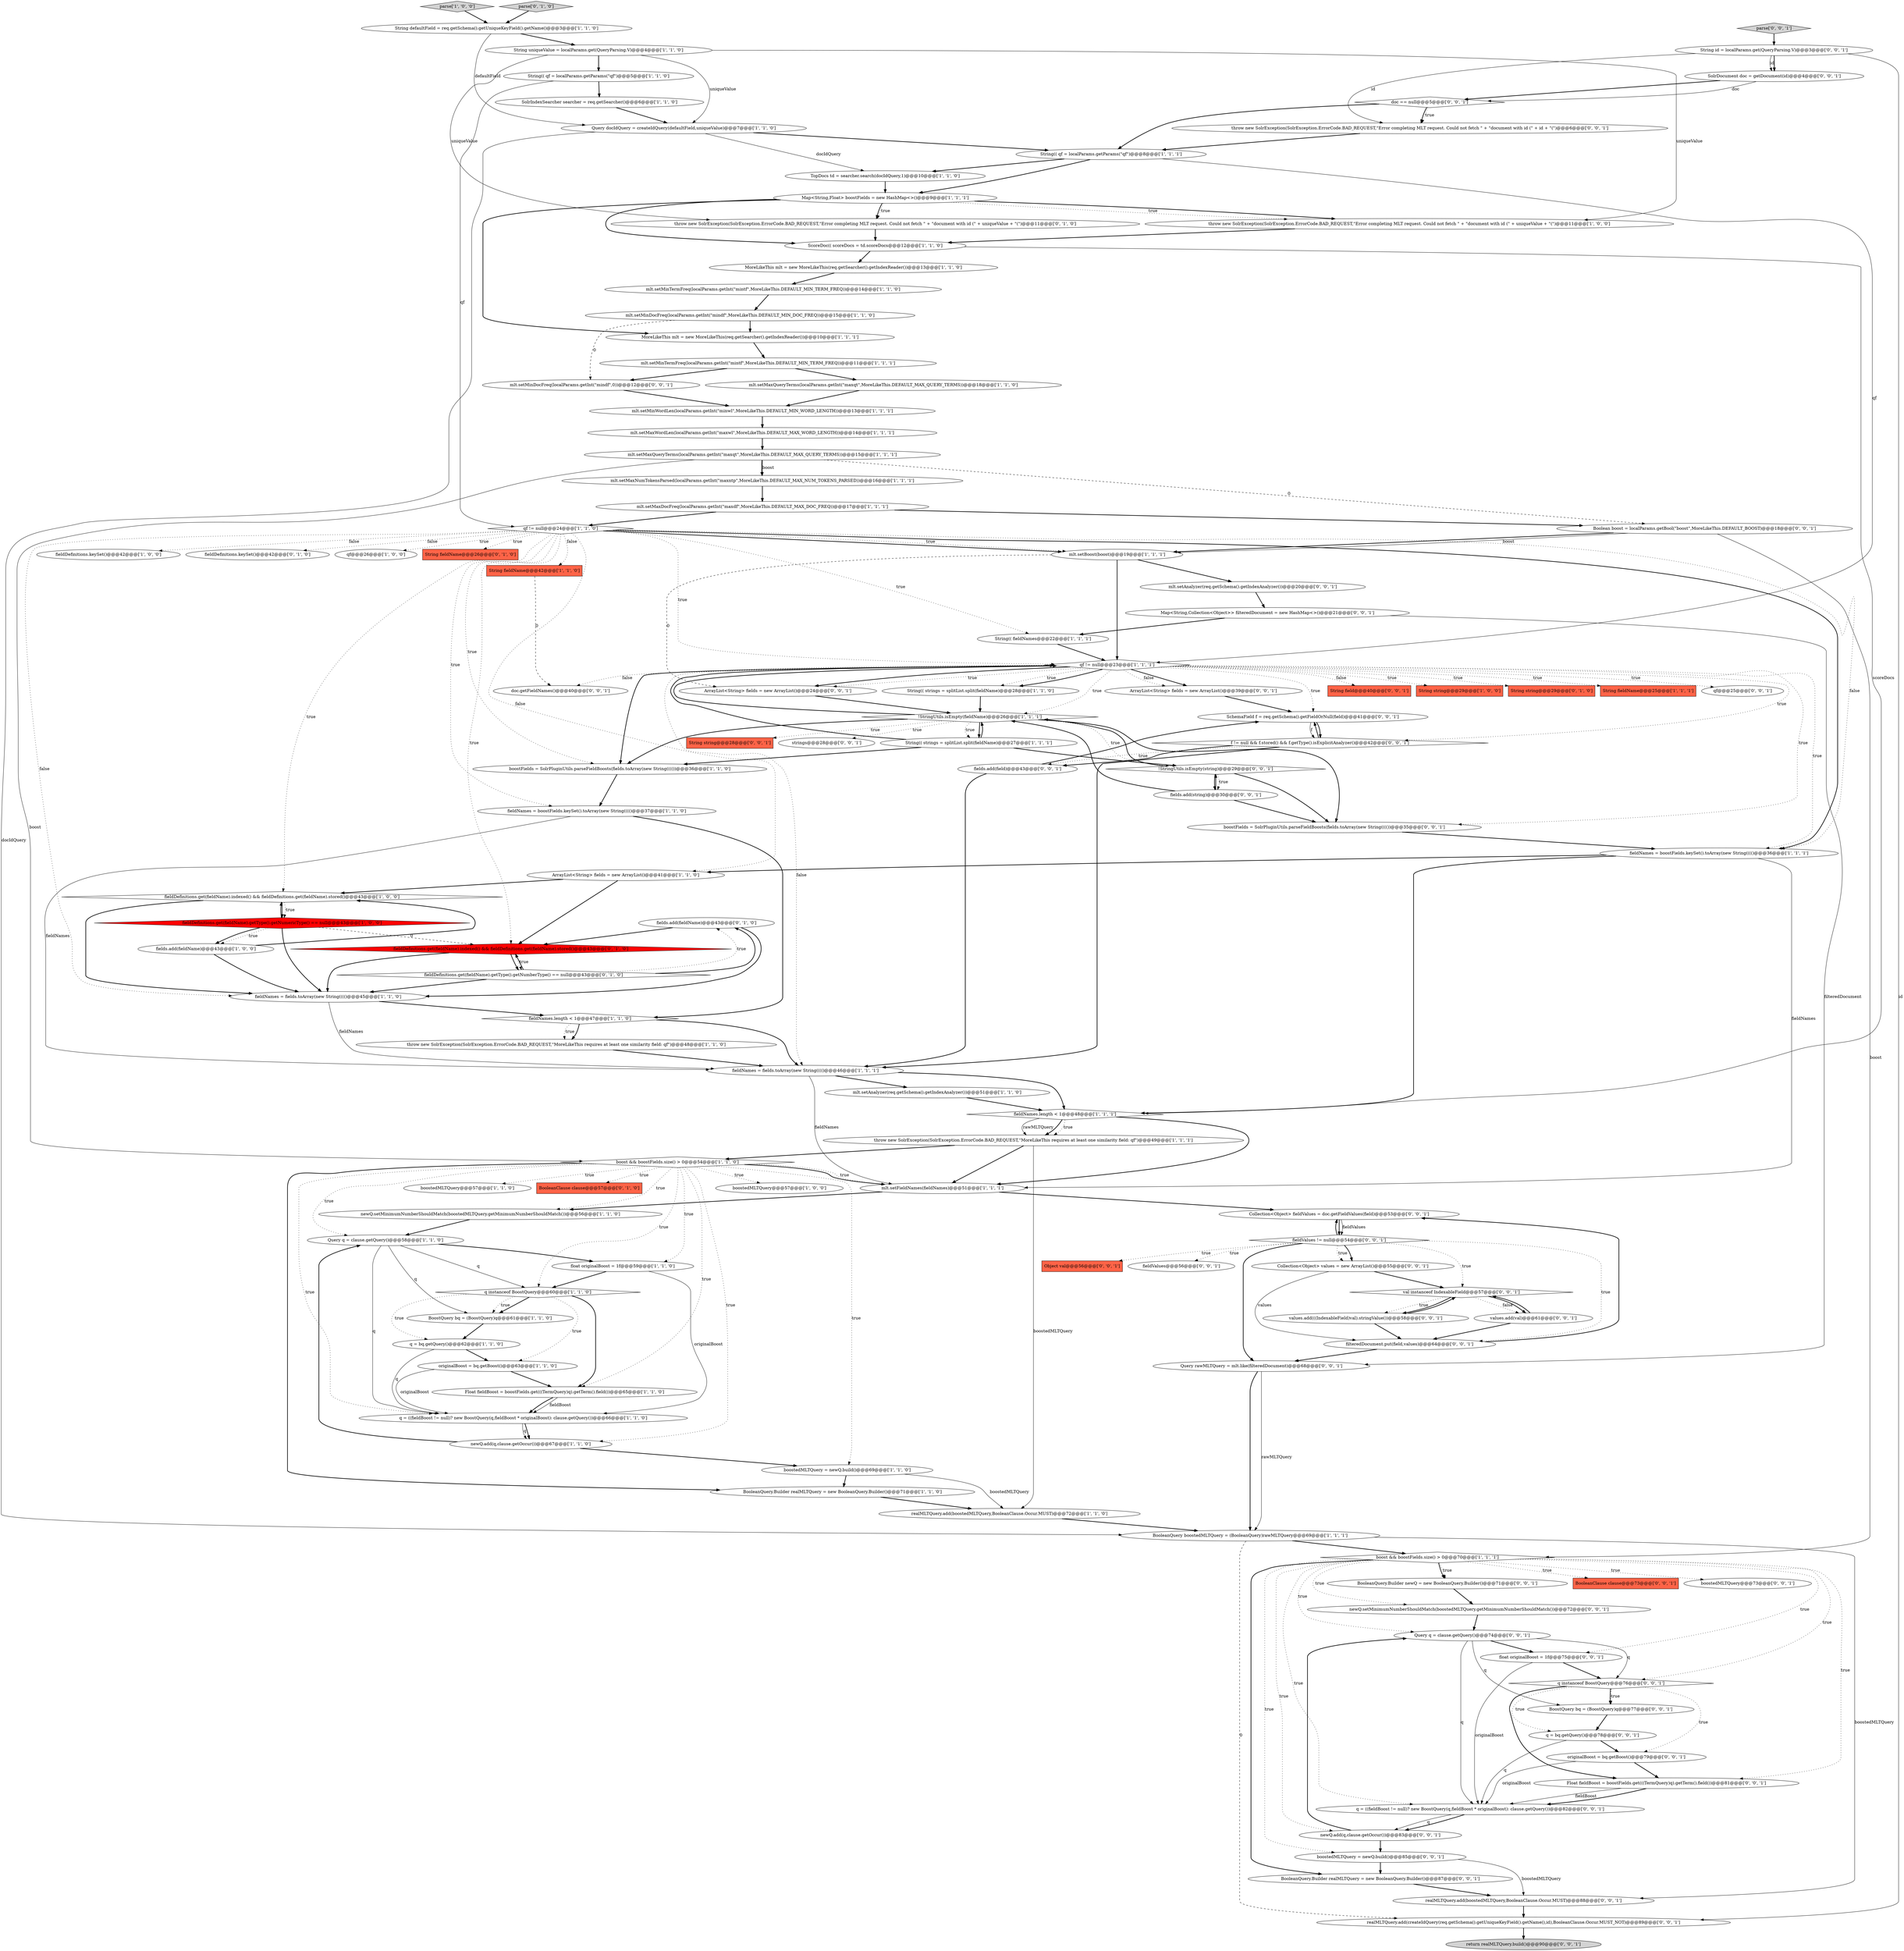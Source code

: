digraph {
68 [style = filled, label = "fields.add(fieldName)@@@43@@@['0', '1', '0']", fillcolor = white, shape = ellipse image = "AAA0AAABBB2BBB"];
94 [style = filled, label = "BooleanQuery.Builder realMLTQuery = new BooleanQuery.Builder()@@@87@@@['0', '0', '1']", fillcolor = white, shape = ellipse image = "AAA0AAABBB3BBB"];
63 [style = filled, label = "mlt.setAnalyzer(req.getSchema().getIndexAnalyzer())@@@51@@@['1', '1', '0']", fillcolor = white, shape = ellipse image = "AAA0AAABBB1BBB"];
39 [style = filled, label = "qf != null@@@23@@@['1', '1', '1']", fillcolor = white, shape = diamond image = "AAA0AAABBB1BBB"];
42 [style = filled, label = "Query q = clause.getQuery()@@@58@@@['1', '1', '0']", fillcolor = white, shape = ellipse image = "AAA0AAABBB1BBB"];
4 [style = filled, label = "fieldNames = fields.toArray(new String(((()@@@46@@@['1', '1', '1']", fillcolor = white, shape = ellipse image = "AAA0AAABBB1BBB"];
37 [style = filled, label = "mlt.setMaxNumTokensParsed(localParams.getInt(\"maxntp\",MoreLikeThis.DEFAULT_MAX_NUM_TOKENS_PARSED))@@@16@@@['1', '1', '1']", fillcolor = white, shape = ellipse image = "AAA0AAABBB1BBB"];
103 [style = filled, label = "doc.getFieldNames()@@@40@@@['0', '0', '1']", fillcolor = white, shape = ellipse image = "AAA0AAABBB3BBB"];
43 [style = filled, label = "String(( qf = localParams.getParams(\"qf\")@@@8@@@['1', '1', '1']", fillcolor = white, shape = ellipse image = "AAA0AAABBB1BBB"];
49 [style = filled, label = "boost && boostFields.size() > 0@@@54@@@['1', '1', '0']", fillcolor = white, shape = diamond image = "AAA0AAABBB1BBB"];
77 [style = filled, label = "Map<String,Collection<Object>> filteredDocument = new HashMap<>()@@@21@@@['0', '0', '1']", fillcolor = white, shape = ellipse image = "AAA0AAABBB3BBB"];
3 [style = filled, label = "mlt.setMaxWordLen(localParams.getInt(\"maxwl\",MoreLikeThis.DEFAULT_MAX_WORD_LENGTH))@@@14@@@['1', '1', '1']", fillcolor = white, shape = ellipse image = "AAA0AAABBB1BBB"];
26 [style = filled, label = "MoreLikeThis mlt = new MoreLikeThis(req.getSearcher().getIndexReader())@@@10@@@['1', '1', '1']", fillcolor = white, shape = ellipse image = "AAA0AAABBB1BBB"];
100 [style = filled, label = "parse['0', '0', '1']", fillcolor = lightgray, shape = diamond image = "AAA0AAABBB3BBB"];
46 [style = filled, label = "q instanceof BoostQuery@@@60@@@['1', '1', '0']", fillcolor = white, shape = diamond image = "AAA0AAABBB1BBB"];
107 [style = filled, label = "BooleanClause clause@@@73@@@['0', '0', '1']", fillcolor = tomato, shape = box image = "AAA0AAABBB3BBB"];
23 [style = filled, label = "parse['1', '0', '0']", fillcolor = lightgray, shape = diamond image = "AAA0AAABBB1BBB"];
47 [style = filled, label = "mlt.setMinTermFreq(localParams.getInt(\"mintf\",MoreLikeThis.DEFAULT_MIN_TERM_FREQ))@@@14@@@['1', '1', '0']", fillcolor = white, shape = ellipse image = "AAA0AAABBB1BBB"];
21 [style = filled, label = "qf != null@@@24@@@['1', '1', '0']", fillcolor = white, shape = diamond image = "AAA0AAABBB1BBB"];
84 [style = filled, label = "String field@@@40@@@['0', '0', '1']", fillcolor = tomato, shape = box image = "AAA0AAABBB3BBB"];
66 [style = filled, label = "fieldNames = fields.toArray(new String(((()@@@45@@@['1', '1', '0']", fillcolor = white, shape = ellipse image = "AAA0AAABBB1BBB"];
108 [style = filled, label = "realMLTQuery.add(createIdQuery(req.getSchema().getUniqueKeyField().getName(),id),BooleanClause.Occur.MUST_NOT)@@@89@@@['0', '0', '1']", fillcolor = white, shape = ellipse image = "AAA0AAABBB3BBB"];
34 [style = filled, label = "throw new SolrException(SolrException.ErrorCode.BAD_REQUEST,\"MoreLikeThis requires at least one similarity field: qf\")@@@48@@@['1', '1', '0']", fillcolor = white, shape = ellipse image = "AAA0AAABBB1BBB"];
38 [style = filled, label = "fieldNames = boostFields.keySet().toArray(new String(((()@@@36@@@['1', '1', '1']", fillcolor = white, shape = ellipse image = "AAA0AAABBB1BBB"];
83 [style = filled, label = "newQ.setMinimumNumberShouldMatch(boostedMLTQuery.getMinimumNumberShouldMatch())@@@72@@@['0', '0', '1']", fillcolor = white, shape = ellipse image = "AAA0AAABBB3BBB"];
85 [style = filled, label = "q = ((fieldBoost != null)? new BoostQuery(q,fieldBoost * originalBoost): clause.getQuery())@@@82@@@['0', '0', '1']", fillcolor = white, shape = ellipse image = "AAA0AAABBB3BBB"];
52 [style = filled, label = "newQ.setMinimumNumberShouldMatch(boostedMLTQuery.getMinimumNumberShouldMatch())@@@56@@@['1', '1', '0']", fillcolor = white, shape = ellipse image = "AAA0AAABBB1BBB"];
0 [style = filled, label = "fieldDefinitions.keySet()@@@42@@@['1', '0', '0']", fillcolor = white, shape = ellipse image = "AAA0AAABBB1BBB"];
123 [style = filled, label = "Collection<Object> values = new ArrayList()@@@55@@@['0', '0', '1']", fillcolor = white, shape = ellipse image = "AAA0AAABBB3BBB"];
50 [style = filled, label = "fieldNames = boostFields.keySet().toArray(new String(((()@@@37@@@['1', '1', '0']", fillcolor = white, shape = ellipse image = "AAA0AAABBB1BBB"];
109 [style = filled, label = "val instanceof IndexableField@@@57@@@['0', '0', '1']", fillcolor = white, shape = diamond image = "AAA0AAABBB3BBB"];
1 [style = filled, label = "fieldNames.length < 1@@@48@@@['1', '1', '1']", fillcolor = white, shape = diamond image = "AAA0AAABBB1BBB"];
72 [style = filled, label = "fieldDefinitions.keySet()@@@42@@@['0', '1', '0']", fillcolor = white, shape = ellipse image = "AAA0AAABBB2BBB"];
27 [style = filled, label = "String string@@@29@@@['1', '0', '0']", fillcolor = tomato, shape = box image = "AAA0AAABBB1BBB"];
60 [style = filled, label = "String(( fieldNames@@@22@@@['1', '1', '1']", fillcolor = white, shape = ellipse image = "AAA0AAABBB1BBB"];
89 [style = filled, label = "fieldValues@@@56@@@['0', '0', '1']", fillcolor = white, shape = ellipse image = "AAA0AAABBB3BBB"];
124 [style = filled, label = "SolrDocument doc = getDocument(id)@@@4@@@['0', '0', '1']", fillcolor = white, shape = ellipse image = "AAA0AAABBB3BBB"];
9 [style = filled, label = "mlt.setMaxQueryTerms(localParams.getInt(\"maxqt\",MoreLikeThis.DEFAULT_MAX_QUERY_TERMS))@@@18@@@['1', '1', '0']", fillcolor = white, shape = ellipse image = "AAA0AAABBB1BBB"];
18 [style = filled, label = "String defaultField = req.getSchema().getUniqueKeyField().getName()@@@3@@@['1', '1', '0']", fillcolor = white, shape = ellipse image = "AAA0AAABBB1BBB"];
74 [style = filled, label = "fieldDefinitions.get(fieldName).getType().getNumberType() == null@@@43@@@['0', '1', '0']", fillcolor = white, shape = diamond image = "AAA0AAABBB2BBB"];
86 [style = filled, label = "String id = localParams.get(QueryParsing.V)@@@3@@@['0', '0', '1']", fillcolor = white, shape = ellipse image = "AAA0AAABBB3BBB"];
116 [style = filled, label = "values.add(val)@@@61@@@['0', '0', '1']", fillcolor = white, shape = ellipse image = "AAA0AAABBB3BBB"];
121 [style = filled, label = "ArrayList<String> fields = new ArrayList()@@@39@@@['0', '0', '1']", fillcolor = white, shape = ellipse image = "AAA0AAABBB3BBB"];
33 [style = filled, label = "mlt.setMaxQueryTerms(localParams.getInt(\"maxqt\",MoreLikeThis.DEFAULT_MAX_QUERY_TERMS))@@@15@@@['1', '1', '1']", fillcolor = white, shape = ellipse image = "AAA0AAABBB1BBB"];
48 [style = filled, label = "mlt.setFieldNames(fieldNames)@@@51@@@['1', '1', '1']", fillcolor = white, shape = ellipse image = "AAA0AAABBB1BBB"];
61 [style = filled, label = "!StringUtils.isEmpty(fieldName)@@@26@@@['1', '1', '1']", fillcolor = white, shape = diamond image = "AAA0AAABBB1BBB"];
96 [style = filled, label = "mlt.setAnalyzer(req.getSchema().getIndexAnalyzer())@@@20@@@['0', '0', '1']", fillcolor = white, shape = ellipse image = "AAA0AAABBB3BBB"];
79 [style = filled, label = "Query rawMLTQuery = mlt.like(filteredDocument)@@@68@@@['0', '0', '1']", fillcolor = white, shape = ellipse image = "AAA0AAABBB3BBB"];
118 [style = filled, label = "originalBoost = bq.getBoost()@@@79@@@['0', '0', '1']", fillcolor = white, shape = ellipse image = "AAA0AAABBB3BBB"];
101 [style = filled, label = "return realMLTQuery.build()@@@90@@@['0', '0', '1']", fillcolor = lightgray, shape = ellipse image = "AAA0AAABBB3BBB"];
59 [style = filled, label = "String(( qf = localParams.getParams(\"qf\")@@@5@@@['1', '1', '0']", fillcolor = white, shape = ellipse image = "AAA0AAABBB1BBB"];
11 [style = filled, label = "throw new SolrException(SolrException.ErrorCode.BAD_REQUEST,\"Error completing MLT request. Could not fetch \" + \"document with id (\" + uniqueValue + \"(\")@@@11@@@['1', '0', '0']", fillcolor = white, shape = ellipse image = "AAA0AAABBB1BBB"];
24 [style = filled, label = "fieldDefinitions.get(fieldName).indexed() && fieldDefinitions.get(fieldName).stored()@@@43@@@['1', '0', '0']", fillcolor = white, shape = diamond image = "AAA0AAABBB1BBB"];
45 [style = filled, label = "mlt.setMaxDocFreq(localParams.getInt(\"maxdf\",MoreLikeThis.DEFAULT_MAX_DOC_FREQ))@@@17@@@['1', '1', '1']", fillcolor = white, shape = ellipse image = "AAA0AAABBB1BBB"];
62 [style = filled, label = "float originalBoost = 1f@@@59@@@['1', '1', '0']", fillcolor = white, shape = ellipse image = "AAA0AAABBB1BBB"];
75 [style = filled, label = "fieldDefinitions.get(fieldName).indexed() && fieldDefinitions.get(fieldName).stored()@@@43@@@['0', '1', '0']", fillcolor = red, shape = diamond image = "AAA1AAABBB2BBB"];
30 [style = filled, label = "fieldDefinitions.get(fieldName).getType().getNumericType() == null@@@43@@@['1', '0', '0']", fillcolor = red, shape = diamond image = "AAA1AAABBB1BBB"];
36 [style = filled, label = "String(( strings = splitList.split(fieldName)@@@27@@@['1', '1', '1']", fillcolor = white, shape = ellipse image = "AAA0AAABBB1BBB"];
95 [style = filled, label = "ArrayList<String> fields = new ArrayList()@@@24@@@['0', '0', '1']", fillcolor = white, shape = ellipse image = "AAA0AAABBB3BBB"];
35 [style = filled, label = "originalBoost = bq.getBoost()@@@63@@@['1', '1', '0']", fillcolor = white, shape = ellipse image = "AAA0AAABBB1BBB"];
106 [style = filled, label = "q = bq.getQuery()@@@78@@@['0', '0', '1']", fillcolor = white, shape = ellipse image = "AAA0AAABBB3BBB"];
15 [style = filled, label = "mlt.setMinDocFreq(localParams.getInt(\"mindf\",MoreLikeThis.DEFAULT_MIN_DOC_FREQ))@@@15@@@['1', '1', '0']", fillcolor = white, shape = ellipse image = "AAA0AAABBB1BBB"];
14 [style = filled, label = "boostedMLTQuery@@@57@@@['1', '0', '0']", fillcolor = white, shape = ellipse image = "AAA0AAABBB1BBB"];
65 [style = filled, label = "boostedMLTQuery = newQ.build()@@@69@@@['1', '1', '0']", fillcolor = white, shape = ellipse image = "AAA0AAABBB1BBB"];
120 [style = filled, label = "boostedMLTQuery = newQ.build()@@@85@@@['0', '0', '1']", fillcolor = white, shape = ellipse image = "AAA0AAABBB3BBB"];
80 [style = filled, label = "realMLTQuery.add(boostedMLTQuery,BooleanClause.Occur.MUST)@@@88@@@['0', '0', '1']", fillcolor = white, shape = ellipse image = "AAA0AAABBB3BBB"];
122 [style = filled, label = "String string@@@28@@@['0', '0', '1']", fillcolor = tomato, shape = box image = "AAA0AAABBB3BBB"];
69 [style = filled, label = "String string@@@29@@@['0', '1', '0']", fillcolor = tomato, shape = box image = "AAA0AAABBB2BBB"];
82 [style = filled, label = "boostFields = SolrPluginUtils.parseFieldBoosts(fields.toArray(new String(((())@@@35@@@['0', '0', '1']", fillcolor = white, shape = ellipse image = "AAA0AAABBB3BBB"];
32 [style = filled, label = "newQ.add(q,clause.getOccur())@@@67@@@['1', '1', '0']", fillcolor = white, shape = ellipse image = "AAA0AAABBB1BBB"];
7 [style = filled, label = "String uniqueValue = localParams.get(QueryParsing.V)@@@4@@@['1', '1', '0']", fillcolor = white, shape = ellipse image = "AAA0AAABBB1BBB"];
76 [style = filled, label = "float originalBoost = 1f@@@75@@@['0', '0', '1']", fillcolor = white, shape = ellipse image = "AAA0AAABBB3BBB"];
111 [style = filled, label = "doc == null@@@5@@@['0', '0', '1']", fillcolor = white, shape = diamond image = "AAA0AAABBB3BBB"];
22 [style = filled, label = "boost && boostFields.size() > 0@@@70@@@['1', '1', '1']", fillcolor = white, shape = diamond image = "AAA0AAABBB1BBB"];
81 [style = filled, label = "fields.add(field)@@@43@@@['0', '0', '1']", fillcolor = white, shape = ellipse image = "AAA0AAABBB3BBB"];
88 [style = filled, label = "!StringUtils.isEmpty(string)@@@29@@@['0', '0', '1']", fillcolor = white, shape = diamond image = "AAA0AAABBB3BBB"];
97 [style = filled, label = "fieldValues != null@@@54@@@['0', '0', '1']", fillcolor = white, shape = diamond image = "AAA0AAABBB3BBB"];
19 [style = filled, label = "BoostQuery bq = (BoostQuery)q@@@61@@@['1', '1', '0']", fillcolor = white, shape = ellipse image = "AAA0AAABBB1BBB"];
70 [style = filled, label = "parse['0', '1', '0']", fillcolor = lightgray, shape = diamond image = "AAA0AAABBB2BBB"];
5 [style = filled, label = "ArrayList<String> fields = new ArrayList()@@@41@@@['1', '1', '0']", fillcolor = white, shape = ellipse image = "AAA0AAABBB1BBB"];
110 [style = filled, label = "mlt.setMinDocFreq(localParams.getInt(\"mindf\",0))@@@12@@@['0', '0', '1']", fillcolor = white, shape = ellipse image = "AAA0AAABBB3BBB"];
55 [style = filled, label = "String fieldName@@@25@@@['1', '1', '1']", fillcolor = tomato, shape = box image = "AAA0AAABBB1BBB"];
125 [style = filled, label = "Query q = clause.getQuery()@@@74@@@['0', '0', '1']", fillcolor = white, shape = ellipse image = "AAA0AAABBB3BBB"];
12 [style = filled, label = "fields.add(fieldName)@@@43@@@['1', '0', '0']", fillcolor = white, shape = ellipse image = "AAA0AAABBB1BBB"];
2 [style = filled, label = "SolrIndexSearcher searcher = req.getSearcher()@@@6@@@['1', '1', '0']", fillcolor = white, shape = ellipse image = "AAA0AAABBB1BBB"];
17 [style = filled, label = "String(( strings = splitList.split(fieldName)@@@28@@@['1', '1', '0']", fillcolor = white, shape = ellipse image = "AAA0AAABBB1BBB"];
8 [style = filled, label = "q = ((fieldBoost != null)? new BoostQuery(q,fieldBoost * originalBoost): clause.getQuery())@@@66@@@['1', '1', '0']", fillcolor = white, shape = ellipse image = "AAA0AAABBB1BBB"];
31 [style = filled, label = "boostedMLTQuery@@@57@@@['1', '1', '0']", fillcolor = white, shape = ellipse image = "AAA0AAABBB1BBB"];
99 [style = filled, label = "fields.add(string)@@@30@@@['0', '0', '1']", fillcolor = white, shape = ellipse image = "AAA0AAABBB3BBB"];
71 [style = filled, label = "BooleanClause clause@@@57@@@['0', '1', '0']", fillcolor = tomato, shape = box image = "AAA0AAABBB2BBB"];
57 [style = filled, label = "Query docIdQuery = createIdQuery(defaultField,uniqueValue)@@@7@@@['1', '1', '0']", fillcolor = white, shape = ellipse image = "AAA0AAABBB1BBB"];
40 [style = filled, label = "qf@@@26@@@['1', '0', '0']", fillcolor = white, shape = ellipse image = "AAA0AAABBB1BBB"];
44 [style = filled, label = "boostFields = SolrPluginUtils.parseFieldBoosts(fields.toArray(new String(((())@@@36@@@['1', '1', '0']", fillcolor = white, shape = ellipse image = "AAA0AAABBB1BBB"];
115 [style = filled, label = "SchemaField f = req.getSchema().getFieldOrNull(field)@@@41@@@['0', '0', '1']", fillcolor = white, shape = ellipse image = "AAA0AAABBB3BBB"];
29 [style = filled, label = "MoreLikeThis mlt = new MoreLikeThis(req.getSearcher().getIndexReader())@@@13@@@['1', '1', '0']", fillcolor = white, shape = ellipse image = "AAA0AAABBB1BBB"];
28 [style = filled, label = "mlt.setBoost(boost)@@@19@@@['1', '1', '1']", fillcolor = white, shape = ellipse image = "AAA0AAABBB1BBB"];
51 [style = filled, label = "ScoreDoc(( scoreDocs = td.scoreDocs@@@12@@@['1', '1', '0']", fillcolor = white, shape = ellipse image = "AAA0AAABBB1BBB"];
56 [style = filled, label = "mlt.setMinWordLen(localParams.getInt(\"minwl\",MoreLikeThis.DEFAULT_MIN_WORD_LENGTH))@@@13@@@['1', '1', '1']", fillcolor = white, shape = ellipse image = "AAA0AAABBB1BBB"];
119 [style = filled, label = "strings@@@28@@@['0', '0', '1']", fillcolor = white, shape = ellipse image = "AAA0AAABBB3BBB"];
64 [style = filled, label = "Float fieldBoost = boostFields.get(((TermQuery)q).getTerm().field())@@@65@@@['1', '1', '0']", fillcolor = white, shape = ellipse image = "AAA0AAABBB1BBB"];
16 [style = filled, label = "realMLTQuery.add(boostedMLTQuery,BooleanClause.Occur.MUST)@@@72@@@['1', '1', '0']", fillcolor = white, shape = ellipse image = "AAA0AAABBB1BBB"];
113 [style = filled, label = "boostedMLTQuery@@@73@@@['0', '0', '1']", fillcolor = white, shape = ellipse image = "AAA0AAABBB3BBB"];
91 [style = filled, label = "newQ.add(q,clause.getOccur())@@@83@@@['0', '0', '1']", fillcolor = white, shape = ellipse image = "AAA0AAABBB3BBB"];
58 [style = filled, label = "Map<String,Float> boostFields = new HashMap<>()@@@9@@@['1', '1', '1']", fillcolor = white, shape = ellipse image = "AAA0AAABBB1BBB"];
104 [style = filled, label = "Boolean boost = localParams.getBool(\"boost\",MoreLikeThis.DEFAULT_BOOST)@@@18@@@['0', '0', '1']", fillcolor = white, shape = ellipse image = "AAA0AAABBB3BBB"];
54 [style = filled, label = "mlt.setMinTermFreq(localParams.getInt(\"mintf\",MoreLikeThis.DEFAULT_MIN_TERM_FREQ))@@@11@@@['1', '1', '1']", fillcolor = white, shape = ellipse image = "AAA0AAABBB1BBB"];
117 [style = filled, label = "throw new SolrException(SolrException.ErrorCode.BAD_REQUEST,\"Error completing MLT request. Could not fetch \" + \"document with id (\" + id + \"(\")@@@6@@@['0', '0', '1']", fillcolor = white, shape = ellipse image = "AAA0AAABBB3BBB"];
67 [style = filled, label = "throw new SolrException(SolrException.ErrorCode.BAD_REQUEST,\"Error completing MLT request. Could not fetch \" + \"document with id (\" + uniqueValue + \"(\")@@@11@@@['0', '1', '0']", fillcolor = white, shape = ellipse image = "AAA0AAABBB2BBB"];
41 [style = filled, label = "String fieldName@@@42@@@['1', '1', '0']", fillcolor = tomato, shape = box image = "AAA0AAABBB1BBB"];
73 [style = filled, label = "String fieldName@@@26@@@['0', '1', '0']", fillcolor = tomato, shape = box image = "AAA0AAABBB2BBB"];
114 [style = filled, label = "BoostQuery bq = (BoostQuery)q@@@77@@@['0', '0', '1']", fillcolor = white, shape = ellipse image = "AAA0AAABBB3BBB"];
10 [style = filled, label = "q = bq.getQuery()@@@62@@@['1', '1', '0']", fillcolor = white, shape = ellipse image = "AAA0AAABBB1BBB"];
112 [style = filled, label = "Object val@@@56@@@['0', '0', '1']", fillcolor = tomato, shape = box image = "AAA0AAABBB3BBB"];
25 [style = filled, label = "TopDocs td = searcher.search(docIdQuery,1)@@@10@@@['1', '1', '0']", fillcolor = white, shape = ellipse image = "AAA0AAABBB1BBB"];
92 [style = filled, label = "q instanceof BoostQuery@@@76@@@['0', '0', '1']", fillcolor = white, shape = diamond image = "AAA0AAABBB3BBB"];
20 [style = filled, label = "BooleanQuery boostedMLTQuery = (BooleanQuery)rawMLTQuery@@@69@@@['1', '1', '1']", fillcolor = white, shape = ellipse image = "AAA0AAABBB1BBB"];
90 [style = filled, label = "Float fieldBoost = boostFields.get(((TermQuery)q).getTerm().field())@@@81@@@['0', '0', '1']", fillcolor = white, shape = ellipse image = "AAA0AAABBB3BBB"];
87 [style = filled, label = "BooleanQuery.Builder newQ = new BooleanQuery.Builder()@@@71@@@['0', '0', '1']", fillcolor = white, shape = ellipse image = "AAA0AAABBB3BBB"];
78 [style = filled, label = "f != null && f.stored() && f.getType().isExplicitAnalyzer()@@@42@@@['0', '0', '1']", fillcolor = white, shape = diamond image = "AAA0AAABBB3BBB"];
98 [style = filled, label = "Collection<Object> fieldValues = doc.getFieldValues(field)@@@53@@@['0', '0', '1']", fillcolor = white, shape = ellipse image = "AAA0AAABBB3BBB"];
105 [style = filled, label = "filteredDocument.put(field,values)@@@64@@@['0', '0', '1']", fillcolor = white, shape = ellipse image = "AAA0AAABBB3BBB"];
53 [style = filled, label = "throw new SolrException(SolrException.ErrorCode.BAD_REQUEST,\"MoreLikeThis requires at least one similarity field: qf\")@@@49@@@['1', '1', '1']", fillcolor = white, shape = ellipse image = "AAA0AAABBB1BBB"];
13 [style = filled, label = "fieldNames.length < 1@@@47@@@['1', '1', '0']", fillcolor = white, shape = diamond image = "AAA0AAABBB1BBB"];
102 [style = filled, label = "values.add(((IndexableField)val).stringValue())@@@58@@@['0', '0', '1']", fillcolor = white, shape = ellipse image = "AAA0AAABBB3BBB"];
6 [style = filled, label = "BooleanQuery.Builder realMLTQuery = new BooleanQuery.Builder()@@@71@@@['1', '1', '0']", fillcolor = white, shape = ellipse image = "AAA0AAABBB1BBB"];
93 [style = filled, label = "qf@@@25@@@['0', '0', '1']", fillcolor = white, shape = ellipse image = "AAA0AAABBB3BBB"];
57->20 [style = solid, label="docIdQuery"];
39->78 [style = dotted, label="true"];
49->62 [style = dotted, label="true"];
96->77 [style = bold, label=""];
116->105 [style = bold, label=""];
86->117 [style = solid, label="id"];
28->96 [style = bold, label=""];
115->78 [style = bold, label=""];
4->63 [style = bold, label=""];
125->85 [style = solid, label="q"];
109->116 [style = dotted, label="false"];
1->53 [style = dotted, label="true"];
56->3 [style = bold, label=""];
53->16 [style = solid, label="boostedMLTQuery"];
83->125 [style = bold, label=""];
68->66 [style = bold, label=""];
64->8 [style = bold, label=""];
39->82 [style = dotted, label="true"];
49->48 [style = bold, label=""];
10->35 [style = bold, label=""];
105->79 [style = bold, label=""];
39->4 [style = dotted, label="false"];
61->36 [style = dotted, label="true"];
61->88 [style = dotted, label="true"];
88->99 [style = dotted, label="true"];
22->94 [style = bold, label=""];
123->109 [style = bold, label=""];
51->1 [style = solid, label="scoreDocs"];
106->85 [style = solid, label="q"];
99->61 [style = bold, label=""];
78->4 [style = bold, label=""];
21->28 [style = bold, label=""];
38->48 [style = solid, label="fieldNames"];
21->38 [style = bold, label=""];
24->30 [style = bold, label=""];
114->106 [style = bold, label=""];
90->85 [style = solid, label="fieldBoost"];
39->55 [style = dotted, label="true"];
22->120 [style = dotted, label="true"];
41->103 [style = dashed, label="0"];
48->52 [style = bold, label=""];
92->90 [style = bold, label=""];
9->56 [style = bold, label=""];
79->20 [style = bold, label=""];
21->24 [style = dotted, label="true"];
109->116 [style = bold, label=""];
22->87 [style = bold, label=""];
85->91 [style = solid, label="q"];
25->58 [style = bold, label=""];
21->39 [style = dotted, label="true"];
77->60 [style = bold, label=""];
86->124 [style = solid, label="id"];
97->98 [style = bold, label=""];
66->4 [style = solid, label="fieldNames"];
109->102 [style = dotted, label="true"];
118->85 [style = solid, label="originalBoost"];
33->104 [style = dashed, label="0"];
97->123 [style = bold, label=""];
60->39 [style = bold, label=""];
43->58 [style = bold, label=""];
21->60 [style = dotted, label="true"];
92->118 [style = dotted, label="true"];
53->48 [style = bold, label=""];
58->11 [style = bold, label=""];
49->48 [style = dotted, label="true"];
29->47 [style = bold, label=""];
39->84 [style = dotted, label="false"];
8->32 [style = solid, label="q"];
13->34 [style = bold, label=""];
62->46 [style = bold, label=""];
11->51 [style = bold, label=""];
66->13 [style = bold, label=""];
61->39 [style = bold, label=""];
97->109 [style = dotted, label="true"];
4->48 [style = solid, label="fieldNames"];
63->1 [style = bold, label=""];
65->16 [style = solid, label="boostedMLTQuery"];
36->44 [style = bold, label=""];
61->82 [style = bold, label=""];
21->75 [style = dotted, label="true"];
98->97 [style = bold, label=""];
76->92 [style = bold, label=""];
33->37 [style = solid, label="boost"];
57->25 [style = solid, label="docIdQuery"];
30->12 [style = dotted, label="true"];
121->115 [style = bold, label=""];
116->109 [style = bold, label=""];
75->74 [style = bold, label=""];
44->50 [style = bold, label=""];
102->105 [style = bold, label=""];
21->50 [style = dotted, label="true"];
49->64 [style = dotted, label="true"];
39->69 [style = dotted, label="true"];
3->33 [style = bold, label=""];
46->10 [style = dotted, label="true"];
39->115 [style = dotted, label="true"];
62->8 [style = solid, label="originalBoost"];
125->76 [style = bold, label=""];
85->91 [style = bold, label=""];
21->28 [style = dotted, label="true"];
21->41 [style = dotted, label="false"];
65->6 [style = bold, label=""];
39->95 [style = bold, label=""];
21->66 [style = dotted, label="false"];
100->86 [style = bold, label=""];
22->92 [style = dotted, label="true"];
52->42 [style = bold, label=""];
123->105 [style = solid, label="values"];
75->66 [style = bold, label=""];
39->27 [style = dotted, label="true"];
82->38 [style = bold, label=""];
58->51 [style = bold, label=""];
7->57 [style = solid, label="uniqueValue"];
125->114 [style = solid, label="q"];
22->76 [style = dotted, label="true"];
21->40 [style = dotted, label="true"];
54->110 [style = bold, label=""];
39->61 [style = dotted, label="true"];
22->113 [style = dotted, label="true"];
20->108 [style = dashed, label="0"];
45->21 [style = bold, label=""];
37->45 [style = bold, label=""];
46->19 [style = bold, label=""];
67->51 [style = bold, label=""];
58->67 [style = bold, label=""];
64->8 [style = solid, label="fieldBoost"];
42->8 [style = solid, label="q"];
43->39 [style = solid, label="qf"];
120->80 [style = solid, label="boostedMLTQuery"];
18->7 [style = bold, label=""];
49->14 [style = dotted, label="true"];
21->72 [style = dotted, label="false"];
32->42 [style = bold, label=""];
16->20 [style = bold, label=""];
81->115 [style = bold, label=""];
22->91 [style = dotted, label="true"];
118->90 [style = bold, label=""];
49->46 [style = dotted, label="true"];
81->4 [style = bold, label=""];
105->98 [style = bold, label=""];
22->87 [style = dotted, label="true"];
13->34 [style = dotted, label="true"];
74->75 [style = bold, label=""];
38->5 [style = bold, label=""];
115->78 [style = solid, label="f"];
49->8 [style = dotted, label="true"];
30->24 [style = bold, label=""];
91->120 [style = bold, label=""];
21->0 [style = dotted, label="false"];
42->46 [style = solid, label="q"];
61->119 [style = dotted, label="true"];
97->123 [style = dotted, label="true"];
99->88 [style = bold, label=""];
78->81 [style = dotted, label="true"];
87->83 [style = bold, label=""];
86->108 [style = solid, label="id"];
76->85 [style = solid, label="originalBoost"];
86->124 [style = bold, label=""];
24->66 [style = bold, label=""];
90->85 [style = bold, label=""];
46->35 [style = dotted, label="true"];
28->39 [style = bold, label=""];
1->48 [style = bold, label=""];
124->111 [style = solid, label="doc"];
49->65 [style = dotted, label="true"];
48->98 [style = bold, label=""];
10->8 [style = solid, label="q"];
20->80 [style = solid, label="boostedMLTQuery"];
22->83 [style = dotted, label="true"];
19->10 [style = bold, label=""];
24->30 [style = dotted, label="true"];
117->43 [style = bold, label=""];
58->67 [style = dotted, label="true"];
39->93 [style = dotted, label="true"];
61->44 [style = bold, label=""];
50->13 [style = bold, label=""];
12->24 [style = bold, label=""];
21->5 [style = dotted, label="false"];
92->114 [style = bold, label=""];
22->85 [style = dotted, label="true"];
97->112 [style = dotted, label="true"];
15->110 [style = dashed, label="0"];
46->19 [style = dotted, label="true"];
36->39 [style = bold, label=""];
35->8 [style = solid, label="originalBoost"];
49->42 [style = dotted, label="true"];
38->1 [style = bold, label=""];
61->36 [style = bold, label=""];
80->108 [style = bold, label=""];
39->121 [style = bold, label=""];
39->103 [style = dotted, label="false"];
51->29 [style = bold, label=""];
74->66 [style = bold, label=""];
12->66 [style = bold, label=""];
97->89 [style = dotted, label="true"];
22->90 [style = dotted, label="true"];
30->75 [style = dashed, label="0"];
2->57 [style = bold, label=""];
30->12 [style = bold, label=""];
36->88 [style = bold, label=""];
39->17 [style = dotted, label="true"];
49->52 [style = dotted, label="true"];
92->106 [style = dotted, label="true"];
26->54 [style = bold, label=""];
1->53 [style = solid, label="rawMLTQuery"];
79->20 [style = solid, label="rawMLTQuery"];
39->17 [style = bold, label=""];
21->38 [style = dotted, label="false"];
5->24 [style = bold, label=""];
58->11 [style = dotted, label="true"];
61->122 [style = dotted, label="true"];
22->107 [style = dotted, label="true"];
74->68 [style = bold, label=""];
7->59 [style = bold, label=""];
57->43 [style = bold, label=""];
77->79 [style = solid, label="filteredDocument"];
88->61 [style = bold, label=""];
98->97 [style = solid, label="fieldValues"];
4->1 [style = bold, label=""];
42->62 [style = bold, label=""];
58->26 [style = bold, label=""];
33->37 [style = bold, label=""];
111->43 [style = bold, label=""];
91->125 [style = bold, label=""];
49->6 [style = bold, label=""];
23->18 [style = bold, label=""];
21->73 [style = dotted, label="true"];
22->125 [style = dotted, label="true"];
109->102 [style = bold, label=""];
78->81 [style = bold, label=""];
104->22 [style = solid, label="boost"];
94->80 [style = bold, label=""];
39->95 [style = dotted, label="true"];
7->67 [style = solid, label="uniqueValue"];
17->61 [style = bold, label=""];
5->75 [style = bold, label=""];
47->15 [style = bold, label=""];
39->44 [style = bold, label=""];
8->32 [style = bold, label=""];
88->99 [style = bold, label=""];
120->94 [style = bold, label=""];
111->117 [style = dotted, label="true"];
46->64 [style = bold, label=""];
30->66 [style = bold, label=""];
39->38 [style = dotted, label="true"];
97->105 [style = dotted, label="true"];
18->57 [style = solid, label="defaultField"];
39->121 [style = dotted, label="false"];
49->31 [style = dotted, label="true"];
74->68 [style = dotted, label="true"];
32->65 [style = bold, label=""];
99->82 [style = bold, label=""];
78->115 [style = bold, label=""];
33->49 [style = solid, label="boost"];
75->74 [style = dotted, label="true"];
15->26 [style = bold, label=""];
20->22 [style = bold, label=""];
104->28 [style = bold, label=""];
108->101 [style = bold, label=""];
28->95 [style = dashed, label="0"];
53->49 [style = bold, label=""];
50->4 [style = solid, label="fieldNames"];
106->118 [style = bold, label=""];
102->109 [style = bold, label=""];
104->28 [style = solid, label="boost"];
21->44 [style = dotted, label="true"];
6->16 [style = bold, label=""];
111->117 [style = bold, label=""];
95->61 [style = bold, label=""];
49->71 [style = dotted, label="true"];
54->9 [style = bold, label=""];
7->11 [style = solid, label="uniqueValue"];
68->75 [style = bold, label=""];
59->2 [style = bold, label=""];
34->4 [style = bold, label=""];
124->111 [style = bold, label=""];
125->92 [style = solid, label="q"];
36->61 [style = bold, label=""];
97->79 [style = bold, label=""];
45->104 [style = bold, label=""];
35->64 [style = bold, label=""];
88->82 [style = bold, label=""];
43->25 [style = bold, label=""];
59->21 [style = solid, label="qf"];
70->18 [style = bold, label=""];
110->56 [style = bold, label=""];
92->114 [style = dotted, label="true"];
42->19 [style = solid, label="q"];
49->32 [style = dotted, label="true"];
1->53 [style = bold, label=""];
13->4 [style = bold, label=""];
}
